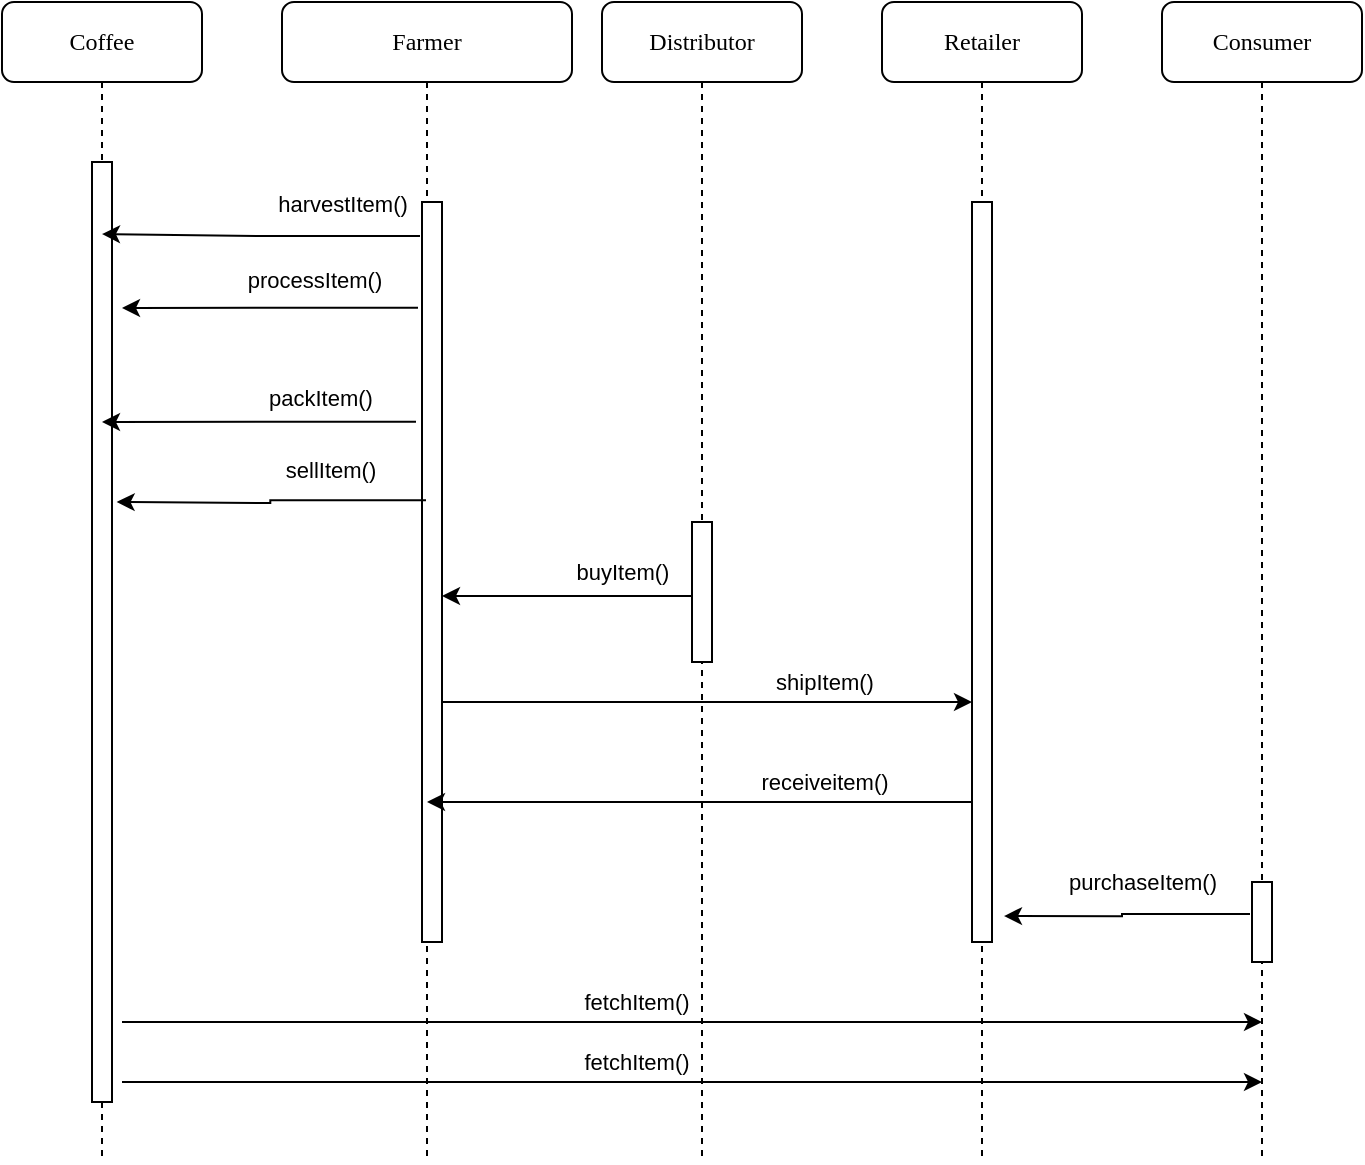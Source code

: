 <mxfile version="19.0.3" type="device"><diagram name="Page-1" id="13e1069c-82ec-6db2-03f1-153e76fe0fe0"><mxGraphModel dx="1222" dy="918" grid="1" gridSize="10" guides="1" tooltips="1" connect="1" arrows="1" fold="1" page="1" pageScale="1" pageWidth="1100" pageHeight="850" background="none" math="0" shadow="0"><root><mxCell id="0"/><mxCell id="1" parent="0"/><mxCell id="7baba1c4bc27f4b0-2" value="Farmer" style="shape=umlLifeline;perimeter=lifelinePerimeter;whiteSpace=wrap;html=1;container=1;collapsible=0;recursiveResize=0;outlineConnect=0;rounded=1;shadow=0;comic=0;labelBackgroundColor=none;strokeWidth=1;fontFamily=Verdana;fontSize=12;align=center;" parent="1" vertex="1"><mxGeometry x="240" y="80" width="145" height="580" as="geometry"/></mxCell><mxCell id="7baba1c4bc27f4b0-10" value="" style="html=1;points=[];perimeter=orthogonalPerimeter;rounded=0;shadow=0;comic=0;labelBackgroundColor=none;strokeWidth=1;fontFamily=Verdana;fontSize=12;align=center;" parent="7baba1c4bc27f4b0-2" vertex="1"><mxGeometry x="70" y="100" width="10" height="370" as="geometry"/></mxCell><mxCell id="nKpKQpw3ZgjtYP3quk2l-6" value="processItem()" style="edgeLabel;html=1;align=center;verticalAlign=middle;resizable=0;points=[];" parent="7baba1c4bc27f4b0-2" vertex="1" connectable="0"><mxGeometry x="20.001" y="110.004" as="geometry"><mxPoint x="-4" y="29" as="offset"/></mxGeometry></mxCell><mxCell id="nKpKQpw3ZgjtYP3quk2l-12" value="packItem()" style="edgeLabel;html=1;align=center;verticalAlign=middle;resizable=0;points=[];" parent="7baba1c4bc27f4b0-2" vertex="1" connectable="0"><mxGeometry x="20.0" y="170.004" as="geometry"><mxPoint x="-1" y="28" as="offset"/></mxGeometry></mxCell><mxCell id="7baba1c4bc27f4b0-3" value="Distributor" style="shape=umlLifeline;perimeter=lifelinePerimeter;whiteSpace=wrap;html=1;container=1;collapsible=0;recursiveResize=0;outlineConnect=0;rounded=1;shadow=0;comic=0;labelBackgroundColor=none;strokeWidth=1;fontFamily=Verdana;fontSize=12;align=center;" parent="1" vertex="1"><mxGeometry x="400" y="80" width="100" height="580" as="geometry"/></mxCell><mxCell id="7baba1c4bc27f4b0-13" value="" style="html=1;points=[];perimeter=orthogonalPerimeter;rounded=0;shadow=0;comic=0;labelBackgroundColor=none;strokeWidth=1;fontFamily=Verdana;fontSize=12;align=center;" parent="7baba1c4bc27f4b0-3" vertex="1"><mxGeometry x="45" y="260" width="10" height="70" as="geometry"/></mxCell><mxCell id="zhtbU25Zk0VQSj3hoAdj-28" value="" style="edgeStyle=orthogonalEdgeStyle;rounded=0;orthogonalLoop=1;jettySize=auto;html=1;" edge="1" parent="7baba1c4bc27f4b0-3"><mxGeometry relative="1" as="geometry"><mxPoint x="-240" y="540" as="sourcePoint"/><mxPoint x="330" y="540" as="targetPoint"/></mxGeometry></mxCell><mxCell id="zhtbU25Zk0VQSj3hoAdj-29" value="fetchItem()" style="edgeLabel;html=1;align=center;verticalAlign=middle;resizable=0;points=[];" vertex="1" connectable="0" parent="zhtbU25Zk0VQSj3hoAdj-28"><mxGeometry x="-0.098" y="-4" relative="1" as="geometry"><mxPoint y="-14" as="offset"/></mxGeometry></mxCell><mxCell id="7baba1c4bc27f4b0-4" value="Retailer" style="shape=umlLifeline;perimeter=lifelinePerimeter;whiteSpace=wrap;html=1;container=1;collapsible=0;recursiveResize=0;outlineConnect=0;rounded=1;shadow=0;comic=0;labelBackgroundColor=none;strokeWidth=1;fontFamily=Verdana;fontSize=12;align=center;" parent="1" vertex="1"><mxGeometry x="540" y="80" width="100" height="580" as="geometry"/></mxCell><mxCell id="zhtbU25Zk0VQSj3hoAdj-12" value="" style="html=1;points=[];perimeter=orthogonalPerimeter;rounded=0;shadow=0;comic=0;labelBackgroundColor=none;strokeWidth=1;fontFamily=Verdana;fontSize=12;align=center;fillColor=rgb(255, 255, 255);strokeColor=rgb(0, 0, 0);fontColor=rgb(0, 0, 0);" vertex="1" parent="7baba1c4bc27f4b0-4"><mxGeometry x="45" y="100" width="10" height="370" as="geometry"/></mxCell><mxCell id="7baba1c4bc27f4b0-5" value="Consumer" style="shape=umlLifeline;perimeter=lifelinePerimeter;whiteSpace=wrap;html=1;container=1;collapsible=0;recursiveResize=0;outlineConnect=0;rounded=1;shadow=0;comic=0;labelBackgroundColor=none;strokeWidth=1;fontFamily=Verdana;fontSize=12;align=center;" parent="1" vertex="1"><mxGeometry x="680" y="80" width="100" height="580" as="geometry"/></mxCell><mxCell id="7baba1c4bc27f4b0-19" value="" style="html=1;points=[];perimeter=orthogonalPerimeter;rounded=0;shadow=0;comic=0;labelBackgroundColor=none;strokeWidth=1;fontFamily=Verdana;fontSize=12;align=center;" parent="7baba1c4bc27f4b0-5" vertex="1"><mxGeometry x="45" y="440" width="10" height="40" as="geometry"/></mxCell><mxCell id="7baba1c4bc27f4b0-8" value="Coffee" style="shape=umlLifeline;perimeter=lifelinePerimeter;whiteSpace=wrap;html=1;container=1;collapsible=0;recursiveResize=0;outlineConnect=0;rounded=1;shadow=0;comic=0;labelBackgroundColor=none;strokeWidth=1;fontFamily=Verdana;fontSize=12;align=center;" parent="1" vertex="1"><mxGeometry x="100" y="80" width="100" height="580" as="geometry"/></mxCell><mxCell id="7baba1c4bc27f4b0-9" value="" style="html=1;points=[];perimeter=orthogonalPerimeter;rounded=0;shadow=0;comic=0;labelBackgroundColor=none;strokeWidth=1;fontFamily=Verdana;fontSize=12;align=center;" parent="7baba1c4bc27f4b0-8" vertex="1"><mxGeometry x="45" y="80" width="10" height="470" as="geometry"/></mxCell><mxCell id="nKpKQpw3ZgjtYP3quk2l-2" value="" style="edgeStyle=orthogonalEdgeStyle;rounded=0;orthogonalLoop=1;jettySize=auto;html=1;exitX=-0.1;exitY=0.046;exitDx=0;exitDy=0;exitPerimeter=0;" parent="1" source="7baba1c4bc27f4b0-10" edge="1"><mxGeometry relative="1" as="geometry"><mxPoint x="150" y="196" as="targetPoint"/></mxGeometry></mxCell><mxCell id="nKpKQpw3ZgjtYP3quk2l-3" value="harvestItem()" style="edgeLabel;html=1;align=center;verticalAlign=middle;resizable=0;points=[];" parent="nKpKQpw3ZgjtYP3quk2l-2" vertex="1" connectable="0"><mxGeometry x="0.244" y="-2" relative="1" as="geometry"><mxPoint x="59" y="-14" as="offset"/></mxGeometry></mxCell><mxCell id="nKpKQpw3ZgjtYP3quk2l-5" value="" style="edgeStyle=orthogonalEdgeStyle;rounded=0;orthogonalLoop=1;jettySize=auto;html=1;exitX=-0.2;exitY=0.143;exitDx=0;exitDy=0;exitPerimeter=0;" parent="1" edge="1" source="7baba1c4bc27f4b0-10"><mxGeometry relative="1" as="geometry"><mxPoint x="286" y="242" as="sourcePoint"/><mxPoint x="160" y="233" as="targetPoint"/></mxGeometry></mxCell><mxCell id="nKpKQpw3ZgjtYP3quk2l-11" value="" style="edgeStyle=orthogonalEdgeStyle;rounded=0;orthogonalLoop=1;jettySize=auto;html=1;fontStyle=1;exitX=-0.3;exitY=0.297;exitDx=0;exitDy=0;exitPerimeter=0;" parent="1" edge="1" source="7baba1c4bc27f4b0-10"><mxGeometry relative="1" as="geometry"><mxPoint x="280" y="290" as="sourcePoint"/><mxPoint x="150" y="290" as="targetPoint"/></mxGeometry></mxCell><mxCell id="nKpKQpw3ZgjtYP3quk2l-13" value="" style="edgeStyle=orthogonalEdgeStyle;rounded=0;orthogonalLoop=1;jettySize=auto;html=1;entryX=0.9;entryY=0.25;entryDx=0;entryDy=0;entryPerimeter=0;fontStyle=1;exitX=0.2;exitY=0.403;exitDx=0;exitDy=0;exitPerimeter=0;" parent="1" edge="1" source="7baba1c4bc27f4b0-10"><mxGeometry relative="1" as="geometry"><mxPoint x="283.33" y="330" as="sourcePoint"/><mxPoint x="157.33" y="330" as="targetPoint"/></mxGeometry></mxCell><mxCell id="nKpKQpw3ZgjtYP3quk2l-14" value="sellItem()" style="edgeLabel;html=1;align=center;verticalAlign=middle;resizable=0;points=[];" parent="1" vertex="1" connectable="0"><mxGeometry x="220.33" y="320.004" as="geometry"><mxPoint x="43" y="-6" as="offset"/></mxGeometry></mxCell><mxCell id="zhtbU25Zk0VQSj3hoAdj-13" value="" style="edgeStyle=orthogonalEdgeStyle;rounded=0;orthogonalLoop=1;jettySize=auto;html=1;" edge="1" parent="1" source="7baba1c4bc27f4b0-10" target="zhtbU25Zk0VQSj3hoAdj-12"><mxGeometry relative="1" as="geometry"><Array as="points"><mxPoint x="390" y="430"/><mxPoint x="390" y="430"/></Array></mxGeometry></mxCell><mxCell id="zhtbU25Zk0VQSj3hoAdj-14" value="shipItem()" style="edgeLabel;html=1;align=center;verticalAlign=middle;resizable=0;points=[];" vertex="1" connectable="0" parent="zhtbU25Zk0VQSj3hoAdj-13"><mxGeometry x="-0.144" y="-1" relative="1" as="geometry"><mxPoint x="77" y="-11" as="offset"/></mxGeometry></mxCell><mxCell id="zhtbU25Zk0VQSj3hoAdj-16" value="" style="edgeStyle=orthogonalEdgeStyle;rounded=0;orthogonalLoop=1;jettySize=auto;html=1;exitX=0;exitY=0.822;exitDx=0;exitDy=0;exitPerimeter=0;" edge="1" parent="1" source="zhtbU25Zk0VQSj3hoAdj-12" target="7baba1c4bc27f4b0-2"><mxGeometry relative="1" as="geometry"><mxPoint x="505" y="470" as="targetPoint"/><Array as="points"><mxPoint x="585" y="480"/></Array></mxGeometry></mxCell><mxCell id="zhtbU25Zk0VQSj3hoAdj-18" value="receiveitem()" style="edgeLabel;html=1;align=center;verticalAlign=middle;resizable=0;points=[];" vertex="1" connectable="0" parent="zhtbU25Zk0VQSj3hoAdj-16"><mxGeometry x="-0.139" y="4" relative="1" as="geometry"><mxPoint x="41" y="-14" as="offset"/></mxGeometry></mxCell><mxCell id="zhtbU25Zk0VQSj3hoAdj-19" value="" style="edgeStyle=orthogonalEdgeStyle;rounded=0;orthogonalLoop=1;jettySize=auto;html=1;" edge="1" parent="1" source="7baba1c4bc27f4b0-13"><mxGeometry relative="1" as="geometry"><mxPoint x="320" y="377" as="targetPoint"/><Array as="points"><mxPoint x="390" y="377"/><mxPoint x="390" y="377"/></Array></mxGeometry></mxCell><mxCell id="zhtbU25Zk0VQSj3hoAdj-20" value="buyItem()" style="edgeLabel;html=1;align=center;verticalAlign=middle;resizable=0;points=[];" vertex="1" connectable="0" parent="zhtbU25Zk0VQSj3hoAdj-19"><mxGeometry x="0.28" y="-2" relative="1" as="geometry"><mxPoint x="45" y="-10" as="offset"/></mxGeometry></mxCell><mxCell id="zhtbU25Zk0VQSj3hoAdj-21" value="" style="edgeStyle=orthogonalEdgeStyle;rounded=0;orthogonalLoop=1;jettySize=auto;html=1;entryX=1.6;entryY=0.965;entryDx=0;entryDy=0;entryPerimeter=0;exitX=-0.1;exitY=0.4;exitDx=0;exitDy=0;exitPerimeter=0;" edge="1" parent="1" source="7baba1c4bc27f4b0-19" target="zhtbU25Zk0VQSj3hoAdj-12"><mxGeometry relative="1" as="geometry"><mxPoint x="730" y="550" as="sourcePoint"/></mxGeometry></mxCell><mxCell id="zhtbU25Zk0VQSj3hoAdj-22" value="purchaseItem()" style="edgeLabel;html=1;align=center;verticalAlign=middle;resizable=0;points=[];" vertex="1" connectable="0" parent="zhtbU25Zk0VQSj3hoAdj-21"><mxGeometry x="-0.162" y="1" relative="1" as="geometry"><mxPoint x="-2" y="-17" as="offset"/></mxGeometry></mxCell><mxCell id="zhtbU25Zk0VQSj3hoAdj-26" value="" style="edgeStyle=orthogonalEdgeStyle;rounded=0;orthogonalLoop=1;jettySize=auto;html=1;" edge="1" parent="1"><mxGeometry relative="1" as="geometry"><mxPoint x="160" y="590" as="sourcePoint"/><mxPoint x="730" y="590" as="targetPoint"/></mxGeometry></mxCell><mxCell id="zhtbU25Zk0VQSj3hoAdj-27" value="fetchItem()" style="edgeLabel;html=1;align=center;verticalAlign=middle;resizable=0;points=[];" vertex="1" connectable="0" parent="zhtbU25Zk0VQSj3hoAdj-26"><mxGeometry x="-0.098" y="-4" relative="1" as="geometry"><mxPoint y="-14" as="offset"/></mxGeometry></mxCell></root></mxGraphModel></diagram></mxfile>